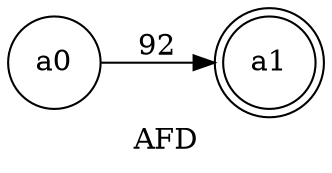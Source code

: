 // AFN
digraph {
	rankdir=LR
	label=AFD
	2077715202512 [label=a0 shape=circle]
	2077715202464 [label=a1 shape=doublecircle]
	2077715202512 -> 2077715202464 [label=92]
}
